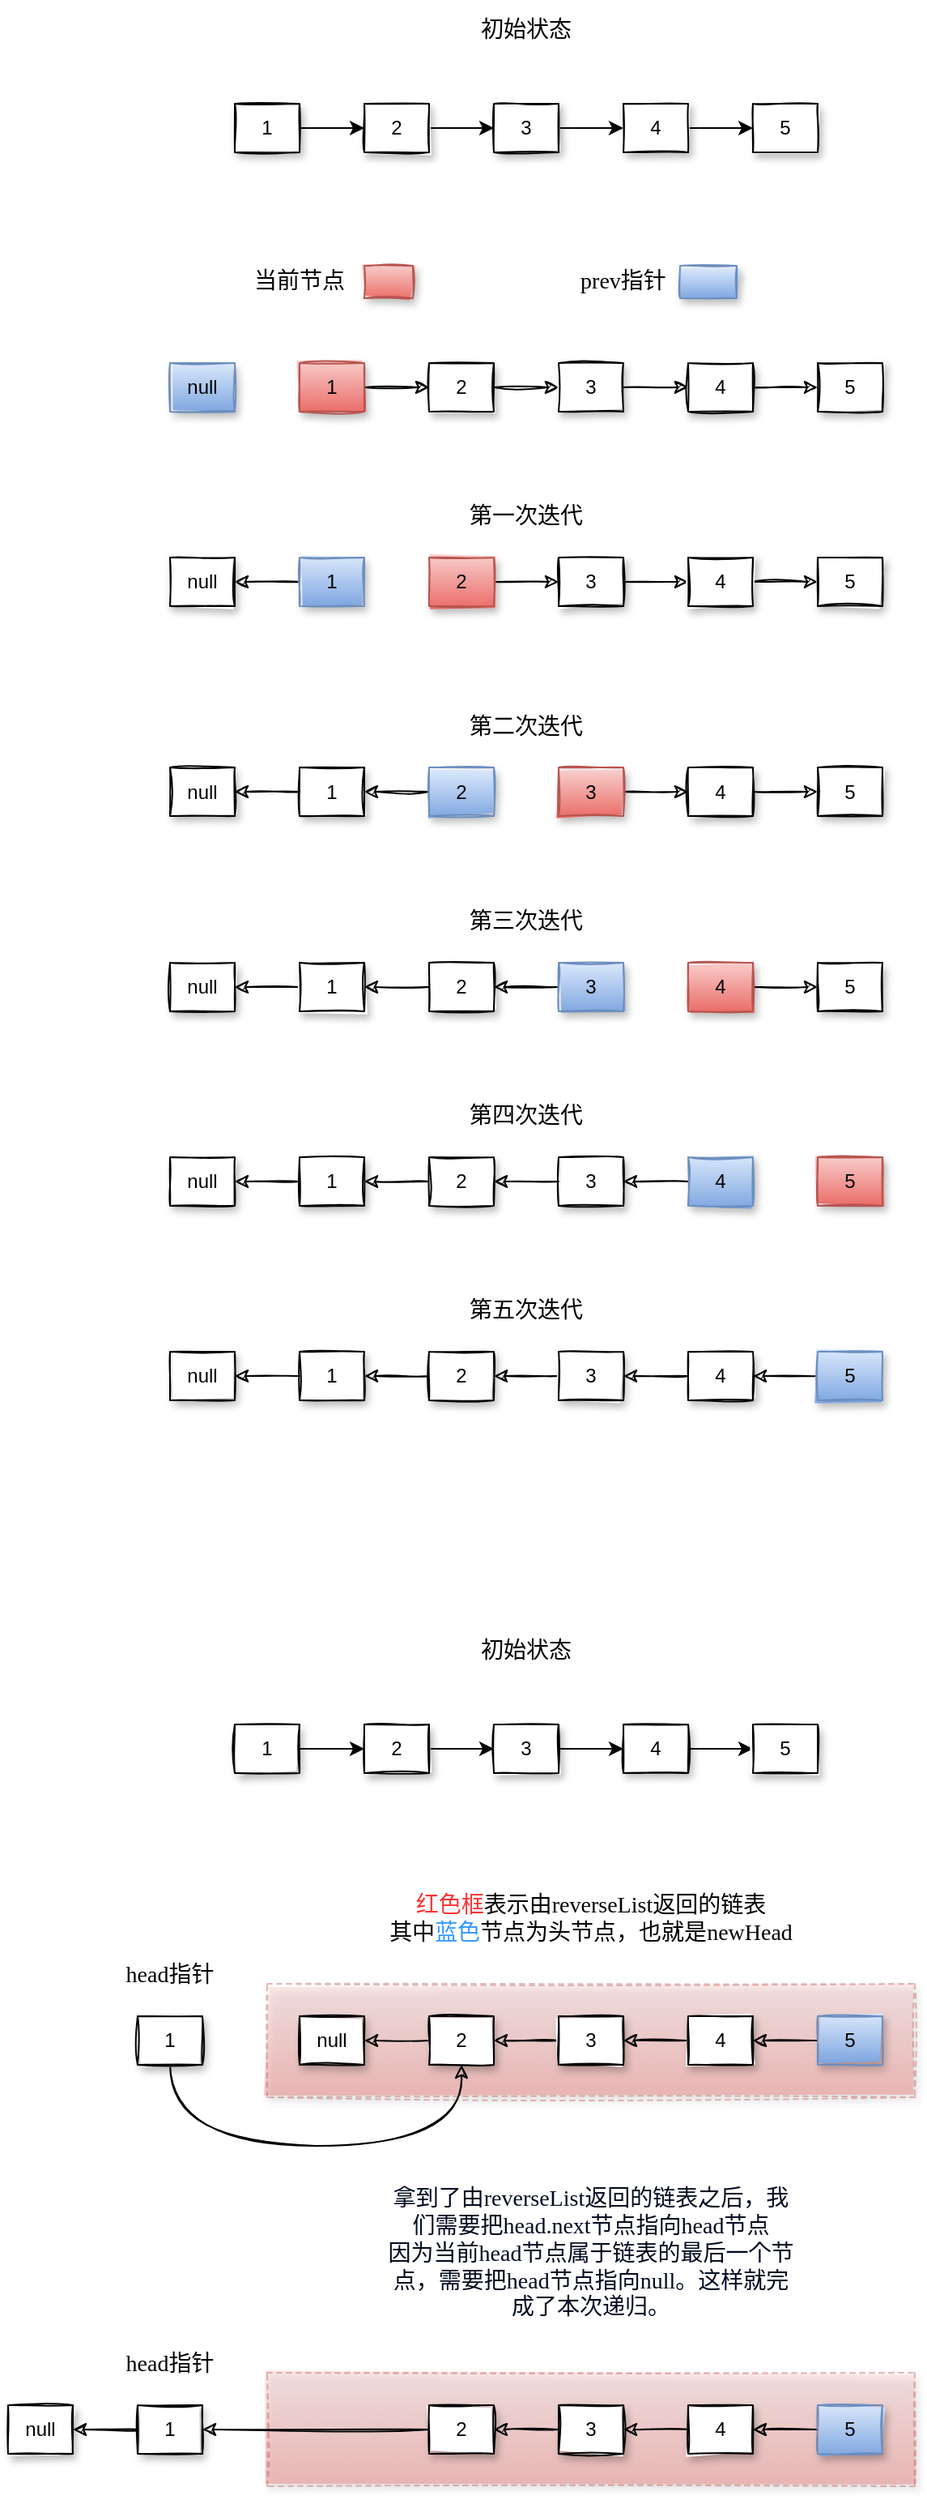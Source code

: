 <mxfile version="16.0.0" type="github">
  <diagram id="Mapb6CoFABpFHY_pfQJO" name="第 1 页">
    <mxGraphModel dx="1426" dy="794" grid="1" gridSize="10" guides="1" tooltips="1" connect="1" arrows="1" fold="1" page="1" pageScale="1" pageWidth="827" pageHeight="1169" background="#ffffff" math="0" shadow="0">
      <root>
        <mxCell id="0" />
        <mxCell id="1" parent="0" />
        <mxCell id="Yzk4ijdV4WM66uibdq7K-96" value="" style="rounded=0;whiteSpace=wrap;html=1;shadow=1;sketch=1;fontFamily=Comic Sans MS;fontSize=14;opacity=40;dashed=1;fillColor=#f8cecc;gradientColor=#ea6b66;strokeColor=#b85450;" parent="1" vertex="1">
          <mxGeometry x="260" y="1320" width="400" height="70" as="geometry" />
        </mxCell>
        <mxCell id="Yzk4ijdV4WM66uibdq7K-3" value="" style="edgeStyle=orthogonalEdgeStyle;rounded=0;orthogonalLoop=1;jettySize=auto;html=1;" parent="1" source="Yzk4ijdV4WM66uibdq7K-1" target="Yzk4ijdV4WM66uibdq7K-2" edge="1">
          <mxGeometry relative="1" as="geometry" />
        </mxCell>
        <mxCell id="Yzk4ijdV4WM66uibdq7K-1" value="1" style="rounded=0;whiteSpace=wrap;html=1;shadow=1;sketch=1;" parent="1" vertex="1">
          <mxGeometry x="240" y="160" width="40" height="30" as="geometry" />
        </mxCell>
        <mxCell id="Yzk4ijdV4WM66uibdq7K-5" value="" style="edgeStyle=orthogonalEdgeStyle;rounded=0;orthogonalLoop=1;jettySize=auto;html=1;" parent="1" source="Yzk4ijdV4WM66uibdq7K-2" target="Yzk4ijdV4WM66uibdq7K-4" edge="1">
          <mxGeometry relative="1" as="geometry" />
        </mxCell>
        <mxCell id="Yzk4ijdV4WM66uibdq7K-2" value="2" style="rounded=0;whiteSpace=wrap;html=1;shadow=1;sketch=1;" parent="1" vertex="1">
          <mxGeometry x="320" y="160" width="40" height="30" as="geometry" />
        </mxCell>
        <mxCell id="Yzk4ijdV4WM66uibdq7K-7" value="" style="edgeStyle=orthogonalEdgeStyle;rounded=0;orthogonalLoop=1;jettySize=auto;html=1;" parent="1" source="Yzk4ijdV4WM66uibdq7K-4" target="Yzk4ijdV4WM66uibdq7K-6" edge="1">
          <mxGeometry relative="1" as="geometry" />
        </mxCell>
        <mxCell id="Yzk4ijdV4WM66uibdq7K-4" value="3" style="rounded=0;whiteSpace=wrap;html=1;shadow=1;sketch=1;" parent="1" vertex="1">
          <mxGeometry x="400" y="160" width="40" height="30" as="geometry" />
        </mxCell>
        <mxCell id="Yzk4ijdV4WM66uibdq7K-9" value="" style="edgeStyle=orthogonalEdgeStyle;rounded=0;orthogonalLoop=1;jettySize=auto;html=1;" parent="1" source="Yzk4ijdV4WM66uibdq7K-6" target="Yzk4ijdV4WM66uibdq7K-8" edge="1">
          <mxGeometry relative="1" as="geometry" />
        </mxCell>
        <mxCell id="Yzk4ijdV4WM66uibdq7K-6" value="4" style="rounded=0;whiteSpace=wrap;html=1;shadow=1;sketch=1;" parent="1" vertex="1">
          <mxGeometry x="480" y="160" width="40" height="30" as="geometry" />
        </mxCell>
        <mxCell id="Yzk4ijdV4WM66uibdq7K-8" value="5" style="rounded=0;whiteSpace=wrap;html=1;shadow=1;sketch=1;" parent="1" vertex="1">
          <mxGeometry x="560" y="160" width="40" height="30" as="geometry" />
        </mxCell>
        <mxCell id="Yzk4ijdV4WM66uibdq7K-10" value="null" style="rounded=0;whiteSpace=wrap;html=1;shadow=1;sketch=1;fillColor=#dae8fc;gradientColor=#7ea6e0;strokeColor=#6c8ebf;" parent="1" vertex="1">
          <mxGeometry x="200" y="320" width="40" height="30" as="geometry" />
        </mxCell>
        <mxCell id="Yzk4ijdV4WM66uibdq7K-12" value="" style="edgeStyle=orthogonalEdgeStyle;rounded=0;orthogonalLoop=1;jettySize=auto;html=1;sketch=1;" parent="1" source="Yzk4ijdV4WM66uibdq7K-13" target="Yzk4ijdV4WM66uibdq7K-15" edge="1">
          <mxGeometry relative="1" as="geometry" />
        </mxCell>
        <mxCell id="Yzk4ijdV4WM66uibdq7K-13" value="1" style="rounded=0;whiteSpace=wrap;html=1;shadow=1;sketch=1;fillColor=#f8cecc;gradientColor=#ea6b66;strokeColor=#b85450;" parent="1" vertex="1">
          <mxGeometry x="280" y="320" width="40" height="30" as="geometry" />
        </mxCell>
        <mxCell id="Yzk4ijdV4WM66uibdq7K-14" value="" style="edgeStyle=orthogonalEdgeStyle;rounded=0;orthogonalLoop=1;jettySize=auto;html=1;sketch=1;" parent="1" source="Yzk4ijdV4WM66uibdq7K-15" target="Yzk4ijdV4WM66uibdq7K-17" edge="1">
          <mxGeometry relative="1" as="geometry" />
        </mxCell>
        <mxCell id="Yzk4ijdV4WM66uibdq7K-15" value="2" style="rounded=0;whiteSpace=wrap;html=1;shadow=1;sketch=1;" parent="1" vertex="1">
          <mxGeometry x="360" y="320" width="40" height="30" as="geometry" />
        </mxCell>
        <mxCell id="Yzk4ijdV4WM66uibdq7K-16" value="" style="edgeStyle=orthogonalEdgeStyle;rounded=0;orthogonalLoop=1;jettySize=auto;html=1;sketch=1;" parent="1" source="Yzk4ijdV4WM66uibdq7K-17" target="Yzk4ijdV4WM66uibdq7K-19" edge="1">
          <mxGeometry relative="1" as="geometry" />
        </mxCell>
        <mxCell id="Yzk4ijdV4WM66uibdq7K-17" value="3" style="rounded=0;whiteSpace=wrap;html=1;shadow=1;sketch=1;" parent="1" vertex="1">
          <mxGeometry x="440" y="320" width="40" height="30" as="geometry" />
        </mxCell>
        <mxCell id="Yzk4ijdV4WM66uibdq7K-18" value="" style="edgeStyle=orthogonalEdgeStyle;rounded=0;orthogonalLoop=1;jettySize=auto;html=1;sketch=1;" parent="1" source="Yzk4ijdV4WM66uibdq7K-19" target="Yzk4ijdV4WM66uibdq7K-20" edge="1">
          <mxGeometry relative="1" as="geometry" />
        </mxCell>
        <mxCell id="Yzk4ijdV4WM66uibdq7K-19" value="4" style="rounded=0;whiteSpace=wrap;html=1;shadow=1;sketch=1;" parent="1" vertex="1">
          <mxGeometry x="520" y="320" width="40" height="30" as="geometry" />
        </mxCell>
        <mxCell id="Yzk4ijdV4WM66uibdq7K-20" value="5" style="rounded=0;whiteSpace=wrap;html=1;shadow=1;sketch=1;" parent="1" vertex="1">
          <mxGeometry x="600" y="320" width="40" height="30" as="geometry" />
        </mxCell>
        <mxCell id="Yzk4ijdV4WM66uibdq7K-21" value="" style="rounded=0;whiteSpace=wrap;html=1;shadow=1;sketch=1;fillColor=#f8cecc;gradientColor=#ea6b66;strokeColor=#b85450;" parent="1" vertex="1">
          <mxGeometry x="320" y="260" width="30" height="20" as="geometry" />
        </mxCell>
        <mxCell id="Yzk4ijdV4WM66uibdq7K-22" value="" style="rounded=0;whiteSpace=wrap;html=1;shadow=1;sketch=1;fillColor=#dae8fc;gradientColor=#7ea6e0;strokeColor=#6c8ebf;" parent="1" vertex="1">
          <mxGeometry x="515" y="260" width="35" height="20" as="geometry" />
        </mxCell>
        <mxCell id="Yzk4ijdV4WM66uibdq7K-24" value="&lt;font style=&quot;font-size: 14px&quot; face=&quot;Comic Sans MS&quot;&gt;prev指针&lt;/font&gt;" style="text;html=1;strokeColor=none;fillColor=none;align=center;verticalAlign=middle;whiteSpace=wrap;rounded=0;shadow=1;sketch=1;" parent="1" vertex="1">
          <mxGeometry x="450" y="255" width="60" height="30" as="geometry" />
        </mxCell>
        <mxCell id="Yzk4ijdV4WM66uibdq7K-25" value="&lt;font face=&quot;Comic Sans MS&quot; style=&quot;font-size: 14px&quot;&gt;当前节点&lt;/font&gt;" style="text;html=1;strokeColor=none;fillColor=none;align=center;verticalAlign=middle;whiteSpace=wrap;rounded=0;shadow=1;sketch=1;" parent="1" vertex="1">
          <mxGeometry x="250" y="255" width="60" height="30" as="geometry" />
        </mxCell>
        <mxCell id="Yzk4ijdV4WM66uibdq7K-26" value="null" style="rounded=0;whiteSpace=wrap;html=1;shadow=1;sketch=1;" parent="1" vertex="1">
          <mxGeometry x="200" y="440" width="40" height="30" as="geometry" />
        </mxCell>
        <mxCell id="Yzk4ijdV4WM66uibdq7K-36" style="edgeStyle=orthogonalEdgeStyle;rounded=0;orthogonalLoop=1;jettySize=auto;html=1;exitX=0;exitY=0.5;exitDx=0;exitDy=0;entryX=1;entryY=0.5;entryDx=0;entryDy=0;fontFamily=Comic Sans MS;fontSize=14;sketch=1;" parent="1" source="Yzk4ijdV4WM66uibdq7K-28" target="Yzk4ijdV4WM66uibdq7K-26" edge="1">
          <mxGeometry relative="1" as="geometry" />
        </mxCell>
        <mxCell id="Yzk4ijdV4WM66uibdq7K-28" value="1" style="rounded=0;whiteSpace=wrap;html=1;shadow=1;sketch=1;fillColor=#dae8fc;gradientColor=#7ea6e0;strokeColor=#6c8ebf;" parent="1" vertex="1">
          <mxGeometry x="280" y="440" width="40" height="30" as="geometry" />
        </mxCell>
        <mxCell id="Yzk4ijdV4WM66uibdq7K-29" value="" style="edgeStyle=orthogonalEdgeStyle;rounded=0;orthogonalLoop=1;jettySize=auto;html=1;sketch=1;" parent="1" source="Yzk4ijdV4WM66uibdq7K-30" target="Yzk4ijdV4WM66uibdq7K-32" edge="1">
          <mxGeometry relative="1" as="geometry" />
        </mxCell>
        <mxCell id="Yzk4ijdV4WM66uibdq7K-30" value="2" style="rounded=0;whiteSpace=wrap;html=1;shadow=1;sketch=1;fillColor=#f8cecc;gradientColor=#ea6b66;strokeColor=#b85450;" parent="1" vertex="1">
          <mxGeometry x="360" y="440" width="40" height="30" as="geometry" />
        </mxCell>
        <mxCell id="Yzk4ijdV4WM66uibdq7K-31" value="" style="edgeStyle=orthogonalEdgeStyle;rounded=0;orthogonalLoop=1;jettySize=auto;html=1;sketch=1;" parent="1" source="Yzk4ijdV4WM66uibdq7K-32" target="Yzk4ijdV4WM66uibdq7K-34" edge="1">
          <mxGeometry relative="1" as="geometry" />
        </mxCell>
        <mxCell id="Yzk4ijdV4WM66uibdq7K-32" value="3" style="rounded=0;whiteSpace=wrap;html=1;shadow=1;sketch=1;" parent="1" vertex="1">
          <mxGeometry x="440" y="440" width="40" height="30" as="geometry" />
        </mxCell>
        <mxCell id="Yzk4ijdV4WM66uibdq7K-33" value="" style="edgeStyle=orthogonalEdgeStyle;rounded=0;orthogonalLoop=1;jettySize=auto;html=1;sketch=1;" parent="1" source="Yzk4ijdV4WM66uibdq7K-34" target="Yzk4ijdV4WM66uibdq7K-35" edge="1">
          <mxGeometry relative="1" as="geometry" />
        </mxCell>
        <mxCell id="Yzk4ijdV4WM66uibdq7K-34" value="4" style="rounded=0;whiteSpace=wrap;html=1;shadow=1;sketch=1;" parent="1" vertex="1">
          <mxGeometry x="520" y="440" width="40" height="30" as="geometry" />
        </mxCell>
        <mxCell id="Yzk4ijdV4WM66uibdq7K-35" value="5" style="rounded=0;whiteSpace=wrap;html=1;shadow=1;sketch=1;" parent="1" vertex="1">
          <mxGeometry x="600" y="440" width="40" height="30" as="geometry" />
        </mxCell>
        <mxCell id="Yzk4ijdV4WM66uibdq7K-37" value="null" style="rounded=0;whiteSpace=wrap;html=1;shadow=1;sketch=1;" parent="1" vertex="1">
          <mxGeometry x="200" y="569.5" width="40" height="30" as="geometry" />
        </mxCell>
        <mxCell id="Yzk4ijdV4WM66uibdq7K-38" style="edgeStyle=orthogonalEdgeStyle;rounded=0;orthogonalLoop=1;jettySize=auto;html=1;exitX=0;exitY=0.5;exitDx=0;exitDy=0;entryX=1;entryY=0.5;entryDx=0;entryDy=0;fontFamily=Comic Sans MS;fontSize=14;sketch=1;" parent="1" source="Yzk4ijdV4WM66uibdq7K-39" target="Yzk4ijdV4WM66uibdq7K-37" edge="1">
          <mxGeometry relative="1" as="geometry" />
        </mxCell>
        <mxCell id="Yzk4ijdV4WM66uibdq7K-39" value="1" style="rounded=0;whiteSpace=wrap;html=1;shadow=1;sketch=1;" parent="1" vertex="1">
          <mxGeometry x="280" y="569.5" width="40" height="30" as="geometry" />
        </mxCell>
        <mxCell id="Yzk4ijdV4WM66uibdq7K-47" style="edgeStyle=orthogonalEdgeStyle;rounded=0;orthogonalLoop=1;jettySize=auto;html=1;exitX=0;exitY=0.5;exitDx=0;exitDy=0;fontFamily=Comic Sans MS;fontSize=14;sketch=1;" parent="1" source="Yzk4ijdV4WM66uibdq7K-41" target="Yzk4ijdV4WM66uibdq7K-39" edge="1">
          <mxGeometry relative="1" as="geometry" />
        </mxCell>
        <mxCell id="Yzk4ijdV4WM66uibdq7K-41" value="2" style="rounded=0;whiteSpace=wrap;html=1;shadow=1;sketch=1;fillColor=#dae8fc;gradientColor=#7ea6e0;strokeColor=#6c8ebf;" parent="1" vertex="1">
          <mxGeometry x="360" y="569.5" width="40" height="30" as="geometry" />
        </mxCell>
        <mxCell id="Yzk4ijdV4WM66uibdq7K-42" value="" style="edgeStyle=orthogonalEdgeStyle;rounded=0;orthogonalLoop=1;jettySize=auto;html=1;sketch=1;" parent="1" source="Yzk4ijdV4WM66uibdq7K-43" target="Yzk4ijdV4WM66uibdq7K-45" edge="1">
          <mxGeometry relative="1" as="geometry" />
        </mxCell>
        <mxCell id="Yzk4ijdV4WM66uibdq7K-43" value="3" style="rounded=0;whiteSpace=wrap;html=1;shadow=1;sketch=1;fillColor=#f8cecc;gradientColor=#ea6b66;strokeColor=#b85450;" parent="1" vertex="1">
          <mxGeometry x="440" y="569.5" width="40" height="30" as="geometry" />
        </mxCell>
        <mxCell id="Yzk4ijdV4WM66uibdq7K-44" value="" style="edgeStyle=orthogonalEdgeStyle;rounded=0;orthogonalLoop=1;jettySize=auto;html=1;sketch=1;" parent="1" source="Yzk4ijdV4WM66uibdq7K-45" target="Yzk4ijdV4WM66uibdq7K-46" edge="1">
          <mxGeometry relative="1" as="geometry" />
        </mxCell>
        <mxCell id="Yzk4ijdV4WM66uibdq7K-45" value="4" style="rounded=0;whiteSpace=wrap;html=1;shadow=1;sketch=1;" parent="1" vertex="1">
          <mxGeometry x="520" y="569.5" width="40" height="30" as="geometry" />
        </mxCell>
        <mxCell id="Yzk4ijdV4WM66uibdq7K-46" value="5" style="rounded=0;whiteSpace=wrap;html=1;shadow=1;sketch=1;" parent="1" vertex="1">
          <mxGeometry x="600" y="569.5" width="40" height="30" as="geometry" />
        </mxCell>
        <mxCell id="Yzk4ijdV4WM66uibdq7K-48" value="null" style="rounded=0;whiteSpace=wrap;html=1;shadow=1;sketch=1;" parent="1" vertex="1">
          <mxGeometry x="200" y="690" width="40" height="30" as="geometry" />
        </mxCell>
        <mxCell id="Yzk4ijdV4WM66uibdq7K-49" style="edgeStyle=orthogonalEdgeStyle;rounded=0;orthogonalLoop=1;jettySize=auto;html=1;exitX=0;exitY=0.5;exitDx=0;exitDy=0;entryX=1;entryY=0.5;entryDx=0;entryDy=0;fontFamily=Comic Sans MS;fontSize=14;sketch=1;" parent="1" source="Yzk4ijdV4WM66uibdq7K-50" target="Yzk4ijdV4WM66uibdq7K-48" edge="1">
          <mxGeometry relative="1" as="geometry" />
        </mxCell>
        <mxCell id="Yzk4ijdV4WM66uibdq7K-50" value="1" style="rounded=0;whiteSpace=wrap;html=1;shadow=1;sketch=1;" parent="1" vertex="1">
          <mxGeometry x="280" y="690" width="40" height="30" as="geometry" />
        </mxCell>
        <mxCell id="Yzk4ijdV4WM66uibdq7K-51" style="edgeStyle=orthogonalEdgeStyle;rounded=0;orthogonalLoop=1;jettySize=auto;html=1;exitX=0;exitY=0.5;exitDx=0;exitDy=0;fontFamily=Comic Sans MS;fontSize=14;sketch=1;" parent="1" source="Yzk4ijdV4WM66uibdq7K-52" target="Yzk4ijdV4WM66uibdq7K-50" edge="1">
          <mxGeometry relative="1" as="geometry" />
        </mxCell>
        <mxCell id="Yzk4ijdV4WM66uibdq7K-52" value="2" style="rounded=0;whiteSpace=wrap;html=1;shadow=1;sketch=1;" parent="1" vertex="1">
          <mxGeometry x="360" y="690" width="40" height="30" as="geometry" />
        </mxCell>
        <mxCell id="Yzk4ijdV4WM66uibdq7K-58" style="edgeStyle=orthogonalEdgeStyle;rounded=0;orthogonalLoop=1;jettySize=auto;html=1;exitX=0;exitY=0.5;exitDx=0;exitDy=0;entryX=1;entryY=0.5;entryDx=0;entryDy=0;fontFamily=Comic Sans MS;fontSize=14;sketch=1;" parent="1" source="Yzk4ijdV4WM66uibdq7K-54" target="Yzk4ijdV4WM66uibdq7K-52" edge="1">
          <mxGeometry relative="1" as="geometry" />
        </mxCell>
        <mxCell id="Yzk4ijdV4WM66uibdq7K-54" value="3" style="rounded=0;whiteSpace=wrap;html=1;shadow=1;sketch=1;fillColor=#dae8fc;gradientColor=#7ea6e0;strokeColor=#6c8ebf;" parent="1" vertex="1">
          <mxGeometry x="440" y="690" width="40" height="30" as="geometry" />
        </mxCell>
        <mxCell id="Yzk4ijdV4WM66uibdq7K-55" value="" style="edgeStyle=orthogonalEdgeStyle;rounded=0;orthogonalLoop=1;jettySize=auto;html=1;sketch=1;" parent="1" source="Yzk4ijdV4WM66uibdq7K-56" target="Yzk4ijdV4WM66uibdq7K-57" edge="1">
          <mxGeometry relative="1" as="geometry" />
        </mxCell>
        <mxCell id="Yzk4ijdV4WM66uibdq7K-56" value="4" style="rounded=0;whiteSpace=wrap;html=1;shadow=1;sketch=1;fillColor=#f8cecc;gradientColor=#ea6b66;strokeColor=#b85450;" parent="1" vertex="1">
          <mxGeometry x="520" y="690" width="40" height="30" as="geometry" />
        </mxCell>
        <mxCell id="Yzk4ijdV4WM66uibdq7K-57" value="5" style="rounded=0;whiteSpace=wrap;html=1;shadow=1;sketch=1;" parent="1" vertex="1">
          <mxGeometry x="600" y="690" width="40" height="30" as="geometry" />
        </mxCell>
        <mxCell id="Yzk4ijdV4WM66uibdq7K-59" value="null" style="rounded=0;whiteSpace=wrap;html=1;shadow=1;sketch=1;" parent="1" vertex="1">
          <mxGeometry x="200" y="810" width="40" height="30" as="geometry" />
        </mxCell>
        <mxCell id="Yzk4ijdV4WM66uibdq7K-60" style="edgeStyle=orthogonalEdgeStyle;rounded=0;orthogonalLoop=1;jettySize=auto;html=1;exitX=0;exitY=0.5;exitDx=0;exitDy=0;entryX=1;entryY=0.5;entryDx=0;entryDy=0;fontFamily=Comic Sans MS;fontSize=14;sketch=1;" parent="1" source="Yzk4ijdV4WM66uibdq7K-61" target="Yzk4ijdV4WM66uibdq7K-59" edge="1">
          <mxGeometry relative="1" as="geometry" />
        </mxCell>
        <mxCell id="Yzk4ijdV4WM66uibdq7K-61" value="1" style="rounded=0;whiteSpace=wrap;html=1;shadow=1;sketch=1;" parent="1" vertex="1">
          <mxGeometry x="280" y="810" width="40" height="30" as="geometry" />
        </mxCell>
        <mxCell id="Yzk4ijdV4WM66uibdq7K-62" style="edgeStyle=orthogonalEdgeStyle;rounded=0;orthogonalLoop=1;jettySize=auto;html=1;exitX=0;exitY=0.5;exitDx=0;exitDy=0;fontFamily=Comic Sans MS;fontSize=14;sketch=1;" parent="1" source="Yzk4ijdV4WM66uibdq7K-63" target="Yzk4ijdV4WM66uibdq7K-61" edge="1">
          <mxGeometry relative="1" as="geometry" />
        </mxCell>
        <mxCell id="Yzk4ijdV4WM66uibdq7K-63" value="2" style="rounded=0;whiteSpace=wrap;html=1;shadow=1;sketch=1;" parent="1" vertex="1">
          <mxGeometry x="360" y="810" width="40" height="30" as="geometry" />
        </mxCell>
        <mxCell id="Yzk4ijdV4WM66uibdq7K-64" style="edgeStyle=orthogonalEdgeStyle;rounded=0;orthogonalLoop=1;jettySize=auto;html=1;exitX=0;exitY=0.5;exitDx=0;exitDy=0;entryX=1;entryY=0.5;entryDx=0;entryDy=0;fontFamily=Comic Sans MS;fontSize=14;sketch=1;" parent="1" source="Yzk4ijdV4WM66uibdq7K-65" target="Yzk4ijdV4WM66uibdq7K-63" edge="1">
          <mxGeometry relative="1" as="geometry" />
        </mxCell>
        <mxCell id="Yzk4ijdV4WM66uibdq7K-65" value="3" style="rounded=0;whiteSpace=wrap;html=1;shadow=1;sketch=1;" parent="1" vertex="1">
          <mxGeometry x="440" y="810" width="40" height="30" as="geometry" />
        </mxCell>
        <mxCell id="Yzk4ijdV4WM66uibdq7K-69" style="edgeStyle=orthogonalEdgeStyle;rounded=0;orthogonalLoop=1;jettySize=auto;html=1;exitX=0;exitY=0.5;exitDx=0;exitDy=0;entryX=1;entryY=0.5;entryDx=0;entryDy=0;fontFamily=Comic Sans MS;fontSize=14;sketch=1;" parent="1" source="Yzk4ijdV4WM66uibdq7K-67" target="Yzk4ijdV4WM66uibdq7K-65" edge="1">
          <mxGeometry relative="1" as="geometry" />
        </mxCell>
        <mxCell id="Yzk4ijdV4WM66uibdq7K-67" value="4" style="rounded=0;whiteSpace=wrap;html=1;shadow=1;sketch=1;fillColor=#dae8fc;gradientColor=#7ea6e0;strokeColor=#6c8ebf;" parent="1" vertex="1">
          <mxGeometry x="520" y="810" width="40" height="30" as="geometry" />
        </mxCell>
        <mxCell id="Yzk4ijdV4WM66uibdq7K-68" value="5" style="rounded=0;whiteSpace=wrap;html=1;shadow=1;sketch=1;fillColor=#f8cecc;gradientColor=#ea6b66;strokeColor=#b85450;" parent="1" vertex="1">
          <mxGeometry x="600" y="810" width="40" height="30" as="geometry" />
        </mxCell>
        <mxCell id="Yzk4ijdV4WM66uibdq7K-70" value="null" style="rounded=0;whiteSpace=wrap;html=1;shadow=1;sketch=1;" parent="1" vertex="1">
          <mxGeometry x="200" y="930" width="40" height="30" as="geometry" />
        </mxCell>
        <mxCell id="Yzk4ijdV4WM66uibdq7K-71" style="edgeStyle=orthogonalEdgeStyle;rounded=0;orthogonalLoop=1;jettySize=auto;html=1;exitX=0;exitY=0.5;exitDx=0;exitDy=0;entryX=1;entryY=0.5;entryDx=0;entryDy=0;fontFamily=Comic Sans MS;fontSize=14;sketch=1;" parent="1" source="Yzk4ijdV4WM66uibdq7K-72" target="Yzk4ijdV4WM66uibdq7K-70" edge="1">
          <mxGeometry relative="1" as="geometry" />
        </mxCell>
        <mxCell id="Yzk4ijdV4WM66uibdq7K-72" value="1" style="rounded=0;whiteSpace=wrap;html=1;shadow=1;sketch=1;" parent="1" vertex="1">
          <mxGeometry x="280" y="930" width="40" height="30" as="geometry" />
        </mxCell>
        <mxCell id="Yzk4ijdV4WM66uibdq7K-73" style="edgeStyle=orthogonalEdgeStyle;rounded=0;orthogonalLoop=1;jettySize=auto;html=1;exitX=0;exitY=0.5;exitDx=0;exitDy=0;fontFamily=Comic Sans MS;fontSize=14;sketch=1;" parent="1" source="Yzk4ijdV4WM66uibdq7K-74" target="Yzk4ijdV4WM66uibdq7K-72" edge="1">
          <mxGeometry relative="1" as="geometry" />
        </mxCell>
        <mxCell id="Yzk4ijdV4WM66uibdq7K-74" value="2" style="rounded=0;whiteSpace=wrap;html=1;shadow=1;sketch=1;" parent="1" vertex="1">
          <mxGeometry x="360" y="930" width="40" height="30" as="geometry" />
        </mxCell>
        <mxCell id="Yzk4ijdV4WM66uibdq7K-75" style="edgeStyle=orthogonalEdgeStyle;rounded=0;orthogonalLoop=1;jettySize=auto;html=1;exitX=0;exitY=0.5;exitDx=0;exitDy=0;entryX=1;entryY=0.5;entryDx=0;entryDy=0;fontFamily=Comic Sans MS;fontSize=14;sketch=1;" parent="1" source="Yzk4ijdV4WM66uibdq7K-76" target="Yzk4ijdV4WM66uibdq7K-74" edge="1">
          <mxGeometry relative="1" as="geometry" />
        </mxCell>
        <mxCell id="Yzk4ijdV4WM66uibdq7K-76" value="3" style="rounded=0;whiteSpace=wrap;html=1;shadow=1;sketch=1;" parent="1" vertex="1">
          <mxGeometry x="440" y="930" width="40" height="30" as="geometry" />
        </mxCell>
        <mxCell id="Yzk4ijdV4WM66uibdq7K-77" style="edgeStyle=orthogonalEdgeStyle;rounded=0;orthogonalLoop=1;jettySize=auto;html=1;exitX=0;exitY=0.5;exitDx=0;exitDy=0;entryX=1;entryY=0.5;entryDx=0;entryDy=0;fontFamily=Comic Sans MS;fontSize=14;sketch=1;" parent="1" source="Yzk4ijdV4WM66uibdq7K-78" target="Yzk4ijdV4WM66uibdq7K-76" edge="1">
          <mxGeometry relative="1" as="geometry" />
        </mxCell>
        <mxCell id="Yzk4ijdV4WM66uibdq7K-78" value="4" style="rounded=0;whiteSpace=wrap;html=1;shadow=1;sketch=1;" parent="1" vertex="1">
          <mxGeometry x="520" y="930" width="40" height="30" as="geometry" />
        </mxCell>
        <mxCell id="Yzk4ijdV4WM66uibdq7K-80" style="edgeStyle=orthogonalEdgeStyle;rounded=0;orthogonalLoop=1;jettySize=auto;html=1;exitX=0;exitY=0.5;exitDx=0;exitDy=0;entryX=1;entryY=0.5;entryDx=0;entryDy=0;fontFamily=Comic Sans MS;fontSize=14;sketch=1;" parent="1" source="Yzk4ijdV4WM66uibdq7K-79" target="Yzk4ijdV4WM66uibdq7K-78" edge="1">
          <mxGeometry relative="1" as="geometry" />
        </mxCell>
        <mxCell id="Yzk4ijdV4WM66uibdq7K-79" value="5" style="rounded=0;whiteSpace=wrap;html=1;shadow=1;sketch=1;fillColor=#dae8fc;gradientColor=#7ea6e0;strokeColor=#6c8ebf;" parent="1" vertex="1">
          <mxGeometry x="600" y="930" width="40" height="30" as="geometry" />
        </mxCell>
        <mxCell id="Yzk4ijdV4WM66uibdq7K-81" value="初始状态" style="text;html=1;strokeColor=none;fillColor=none;align=center;verticalAlign=middle;whiteSpace=wrap;rounded=0;shadow=1;sketch=1;fontFamily=Comic Sans MS;fontSize=14;" parent="1" vertex="1">
          <mxGeometry x="390" y="100" width="60" height="30" as="geometry" />
        </mxCell>
        <mxCell id="Yzk4ijdV4WM66uibdq7K-82" value="第一次迭代" style="text;html=1;strokeColor=none;fillColor=none;align=center;verticalAlign=middle;whiteSpace=wrap;rounded=0;shadow=1;sketch=1;fontFamily=Comic Sans MS;fontSize=14;" parent="1" vertex="1">
          <mxGeometry x="380" y="400" width="80" height="30" as="geometry" />
        </mxCell>
        <mxCell id="Yzk4ijdV4WM66uibdq7K-83" value="第二次迭代" style="text;html=1;strokeColor=none;fillColor=none;align=center;verticalAlign=middle;whiteSpace=wrap;rounded=0;shadow=1;sketch=1;fontFamily=Comic Sans MS;fontSize=14;" parent="1" vertex="1">
          <mxGeometry x="380" y="530" width="80" height="30" as="geometry" />
        </mxCell>
        <mxCell id="Yzk4ijdV4WM66uibdq7K-84" value="第三次迭代" style="text;html=1;strokeColor=none;fillColor=none;align=center;verticalAlign=middle;whiteSpace=wrap;rounded=0;shadow=1;sketch=1;fontFamily=Comic Sans MS;fontSize=14;" parent="1" vertex="1">
          <mxGeometry x="380" y="650" width="80" height="30" as="geometry" />
        </mxCell>
        <mxCell id="Yzk4ijdV4WM66uibdq7K-85" value="第四次迭代" style="text;html=1;strokeColor=none;fillColor=none;align=center;verticalAlign=middle;whiteSpace=wrap;rounded=0;shadow=1;sketch=1;fontFamily=Comic Sans MS;fontSize=14;" parent="1" vertex="1">
          <mxGeometry x="380" y="770" width="80" height="30" as="geometry" />
        </mxCell>
        <mxCell id="Yzk4ijdV4WM66uibdq7K-86" value="第五次迭代" style="text;html=1;strokeColor=none;fillColor=none;align=center;verticalAlign=middle;whiteSpace=wrap;rounded=0;shadow=1;sketch=1;fontFamily=Comic Sans MS;fontSize=14;" parent="1" vertex="1">
          <mxGeometry x="380" y="890" width="80" height="30" as="geometry" />
        </mxCell>
        <mxCell id="Yzk4ijdV4WM66uibdq7K-125" style="edgeStyle=orthogonalEdgeStyle;sketch=1;orthogonalLoop=1;jettySize=auto;html=1;exitX=0.5;exitY=1;exitDx=0;exitDy=0;entryX=0.5;entryY=1;entryDx=0;entryDy=0;fontFamily=Comic Sans MS;fontSize=14;fontColor=#000000;curved=1;" parent="1" source="Yzk4ijdV4WM66uibdq7K-88" target="Yzk4ijdV4WM66uibdq7K-92" edge="1">
          <mxGeometry relative="1" as="geometry">
            <Array as="points">
              <mxPoint x="200" y="1420" />
              <mxPoint x="380" y="1420" />
            </Array>
          </mxGeometry>
        </mxCell>
        <mxCell id="Yzk4ijdV4WM66uibdq7K-88" value="1" style="rounded=0;whiteSpace=wrap;html=1;shadow=1;sketch=1;" parent="1" vertex="1">
          <mxGeometry x="180" y="1340" width="40" height="30" as="geometry" />
        </mxCell>
        <mxCell id="Yzk4ijdV4WM66uibdq7K-90" value="null" style="rounded=0;whiteSpace=wrap;html=1;shadow=1;sketch=1;" parent="1" vertex="1">
          <mxGeometry x="280" y="1340" width="40" height="30" as="geometry" />
        </mxCell>
        <mxCell id="Yzk4ijdV4WM66uibdq7K-124" style="edgeStyle=orthogonalEdgeStyle;rounded=0;sketch=1;orthogonalLoop=1;jettySize=auto;html=1;exitX=0;exitY=0.5;exitDx=0;exitDy=0;entryX=1;entryY=0.5;entryDx=0;entryDy=0;fontFamily=Comic Sans MS;fontSize=14;fontColor=#000000;" parent="1" source="Yzk4ijdV4WM66uibdq7K-92" target="Yzk4ijdV4WM66uibdq7K-90" edge="1">
          <mxGeometry relative="1" as="geometry" />
        </mxCell>
        <mxCell id="Yzk4ijdV4WM66uibdq7K-92" value="2" style="rounded=0;whiteSpace=wrap;html=1;shadow=1;sketch=1;" parent="1" vertex="1">
          <mxGeometry x="360" y="1340" width="40" height="30" as="geometry" />
        </mxCell>
        <mxCell id="Yzk4ijdV4WM66uibdq7K-123" style="edgeStyle=orthogonalEdgeStyle;rounded=0;sketch=1;orthogonalLoop=1;jettySize=auto;html=1;exitX=0;exitY=0.5;exitDx=0;exitDy=0;entryX=1;entryY=0.5;entryDx=0;entryDy=0;fontFamily=Comic Sans MS;fontSize=14;fontColor=#000000;" parent="1" source="Yzk4ijdV4WM66uibdq7K-94" target="Yzk4ijdV4WM66uibdq7K-92" edge="1">
          <mxGeometry relative="1" as="geometry" />
        </mxCell>
        <mxCell id="Yzk4ijdV4WM66uibdq7K-94" value="3" style="rounded=0;whiteSpace=wrap;html=1;shadow=1;sketch=1;" parent="1" vertex="1">
          <mxGeometry x="440" y="1340" width="40" height="30" as="geometry" />
        </mxCell>
        <mxCell id="Yzk4ijdV4WM66uibdq7K-122" style="edgeStyle=orthogonalEdgeStyle;rounded=0;sketch=1;orthogonalLoop=1;jettySize=auto;html=1;exitX=0;exitY=0.5;exitDx=0;exitDy=0;entryX=1;entryY=0.5;entryDx=0;entryDy=0;fontFamily=Comic Sans MS;fontSize=14;fontColor=#000000;" parent="1" source="Yzk4ijdV4WM66uibdq7K-95" target="Yzk4ijdV4WM66uibdq7K-94" edge="1">
          <mxGeometry relative="1" as="geometry" />
        </mxCell>
        <mxCell id="Yzk4ijdV4WM66uibdq7K-95" value="4" style="rounded=0;whiteSpace=wrap;html=1;shadow=1;sketch=1;" parent="1" vertex="1">
          <mxGeometry x="520" y="1340" width="40" height="30" as="geometry" />
        </mxCell>
        <mxCell id="Yzk4ijdV4WM66uibdq7K-99" value="&lt;div class=&quot;okr-block-clipboard&quot;&gt;&lt;/div&gt;&lt;div&gt;&lt;font color=&quot;#ff3333&quot;&gt;红色框&lt;/font&gt;表示由reverseList返回的链表&lt;/div&gt;&lt;div&gt;其中&lt;font color=&quot;#3399ff&quot;&gt;蓝色&lt;/font&gt;节点为头节点，也就是&lt;span&gt;newHead &lt;/span&gt;&lt;/div&gt;&lt;div class=&quot;okr-block-clipboard&quot;&gt;&lt;/div&gt;" style="text;html=1;strokeColor=none;fillColor=none;align=center;verticalAlign=middle;whiteSpace=wrap;rounded=0;shadow=1;sketch=1;fontFamily=Comic Sans MS;fontSize=14;" parent="1" vertex="1">
          <mxGeometry x="330" y="1250" width="260" height="60" as="geometry" />
        </mxCell>
        <mxCell id="Yzk4ijdV4WM66uibdq7K-104" value="" style="edgeStyle=orthogonalEdgeStyle;rounded=0;orthogonalLoop=1;jettySize=auto;html=1;" parent="1" source="Yzk4ijdV4WM66uibdq7K-105" target="Yzk4ijdV4WM66uibdq7K-107" edge="1">
          <mxGeometry relative="1" as="geometry" />
        </mxCell>
        <mxCell id="Yzk4ijdV4WM66uibdq7K-105" value="1" style="rounded=0;whiteSpace=wrap;html=1;shadow=1;sketch=1;" parent="1" vertex="1">
          <mxGeometry x="240" y="1160" width="40" height="30" as="geometry" />
        </mxCell>
        <mxCell id="Yzk4ijdV4WM66uibdq7K-106" value="" style="edgeStyle=orthogonalEdgeStyle;rounded=0;orthogonalLoop=1;jettySize=auto;html=1;" parent="1" source="Yzk4ijdV4WM66uibdq7K-107" target="Yzk4ijdV4WM66uibdq7K-109" edge="1">
          <mxGeometry relative="1" as="geometry" />
        </mxCell>
        <mxCell id="Yzk4ijdV4WM66uibdq7K-107" value="2" style="rounded=0;whiteSpace=wrap;html=1;shadow=1;sketch=1;" parent="1" vertex="1">
          <mxGeometry x="320" y="1160" width="40" height="30" as="geometry" />
        </mxCell>
        <mxCell id="Yzk4ijdV4WM66uibdq7K-108" value="" style="edgeStyle=orthogonalEdgeStyle;rounded=0;orthogonalLoop=1;jettySize=auto;html=1;" parent="1" source="Yzk4ijdV4WM66uibdq7K-109" target="Yzk4ijdV4WM66uibdq7K-111" edge="1">
          <mxGeometry relative="1" as="geometry" />
        </mxCell>
        <mxCell id="Yzk4ijdV4WM66uibdq7K-109" value="3" style="rounded=0;whiteSpace=wrap;html=1;shadow=1;sketch=1;" parent="1" vertex="1">
          <mxGeometry x="400" y="1160" width="40" height="30" as="geometry" />
        </mxCell>
        <mxCell id="Yzk4ijdV4WM66uibdq7K-110" value="" style="edgeStyle=orthogonalEdgeStyle;rounded=0;orthogonalLoop=1;jettySize=auto;html=1;" parent="1" source="Yzk4ijdV4WM66uibdq7K-111" target="Yzk4ijdV4WM66uibdq7K-112" edge="1">
          <mxGeometry relative="1" as="geometry" />
        </mxCell>
        <mxCell id="Yzk4ijdV4WM66uibdq7K-111" value="4" style="rounded=0;whiteSpace=wrap;html=1;shadow=1;sketch=1;" parent="1" vertex="1">
          <mxGeometry x="480" y="1160" width="40" height="30" as="geometry" />
        </mxCell>
        <mxCell id="Yzk4ijdV4WM66uibdq7K-112" value="5" style="rounded=0;whiteSpace=wrap;html=1;shadow=1;sketch=1;" parent="1" vertex="1">
          <mxGeometry x="560" y="1160" width="40" height="30" as="geometry" />
        </mxCell>
        <mxCell id="Yzk4ijdV4WM66uibdq7K-113" value="初始状态" style="text;html=1;strokeColor=none;fillColor=none;align=center;verticalAlign=middle;whiteSpace=wrap;rounded=0;shadow=1;sketch=1;fontFamily=Comic Sans MS;fontSize=14;" parent="1" vertex="1">
          <mxGeometry x="390" y="1100" width="60" height="30" as="geometry" />
        </mxCell>
        <mxCell id="Yzk4ijdV4WM66uibdq7K-121" style="edgeStyle=orthogonalEdgeStyle;rounded=0;sketch=1;orthogonalLoop=1;jettySize=auto;html=1;exitX=0;exitY=0.5;exitDx=0;exitDy=0;fontFamily=Comic Sans MS;fontSize=14;fontColor=#000000;" parent="1" source="Yzk4ijdV4WM66uibdq7K-117" target="Yzk4ijdV4WM66uibdq7K-95" edge="1">
          <mxGeometry relative="1" as="geometry" />
        </mxCell>
        <mxCell id="Yzk4ijdV4WM66uibdq7K-117" value="5" style="rounded=0;whiteSpace=wrap;html=1;shadow=1;sketch=1;fillColor=#dae8fc;gradientColor=#7ea6e0;strokeColor=#6c8ebf;" parent="1" vertex="1">
          <mxGeometry x="600" y="1340" width="40" height="30" as="geometry" />
        </mxCell>
        <mxCell id="Yzk4ijdV4WM66uibdq7K-120" value="head指针" style="text;html=1;strokeColor=none;fillColor=none;align=center;verticalAlign=middle;whiteSpace=wrap;rounded=0;shadow=1;sketch=1;fontFamily=Comic Sans MS;fontSize=14;" parent="1" vertex="1">
          <mxGeometry x="160" y="1300" width="80" height="30" as="geometry" />
        </mxCell>
        <mxCell id="Yzk4ijdV4WM66uibdq7K-128" value="" style="rounded=0;whiteSpace=wrap;html=1;shadow=1;sketch=1;fontFamily=Comic Sans MS;fontSize=14;opacity=40;dashed=1;fillColor=#f8cecc;gradientColor=#ea6b66;strokeColor=#b85450;" parent="1" vertex="1">
          <mxGeometry x="260" y="1560" width="400" height="70" as="geometry" />
        </mxCell>
        <mxCell id="Yzk4ijdV4WM66uibdq7K-143" value="" style="edgeStyle=orthogonalEdgeStyle;curved=1;sketch=1;orthogonalLoop=1;jettySize=auto;html=1;fontFamily=Comic Sans MS;fontSize=14;fontColor=#3399FF;" parent="1" source="Yzk4ijdV4WM66uibdq7K-130" target="Yzk4ijdV4WM66uibdq7K-142" edge="1">
          <mxGeometry relative="1" as="geometry" />
        </mxCell>
        <mxCell id="Yzk4ijdV4WM66uibdq7K-130" value="1" style="rounded=0;whiteSpace=wrap;html=1;shadow=1;sketch=1;" parent="1" vertex="1">
          <mxGeometry x="180" y="1580" width="40" height="30" as="geometry" />
        </mxCell>
        <mxCell id="Yzk4ijdV4WM66uibdq7K-132" style="edgeStyle=orthogonalEdgeStyle;rounded=0;sketch=1;orthogonalLoop=1;jettySize=auto;html=1;exitX=0;exitY=0.5;exitDx=0;exitDy=0;entryX=1;entryY=0.5;entryDx=0;entryDy=0;fontFamily=Comic Sans MS;fontSize=14;fontColor=#000000;" parent="1" source="Yzk4ijdV4WM66uibdq7K-133" target="Yzk4ijdV4WM66uibdq7K-130" edge="1">
          <mxGeometry relative="1" as="geometry">
            <mxPoint x="320" y="1595" as="targetPoint" />
          </mxGeometry>
        </mxCell>
        <mxCell id="Yzk4ijdV4WM66uibdq7K-133" value="2" style="rounded=0;whiteSpace=wrap;html=1;shadow=1;sketch=1;" parent="1" vertex="1">
          <mxGeometry x="360" y="1580" width="40" height="30" as="geometry" />
        </mxCell>
        <mxCell id="Yzk4ijdV4WM66uibdq7K-134" style="edgeStyle=orthogonalEdgeStyle;rounded=0;sketch=1;orthogonalLoop=1;jettySize=auto;html=1;exitX=0;exitY=0.5;exitDx=0;exitDy=0;entryX=1;entryY=0.5;entryDx=0;entryDy=0;fontFamily=Comic Sans MS;fontSize=14;fontColor=#000000;" parent="1" source="Yzk4ijdV4WM66uibdq7K-135" target="Yzk4ijdV4WM66uibdq7K-133" edge="1">
          <mxGeometry relative="1" as="geometry" />
        </mxCell>
        <mxCell id="Yzk4ijdV4WM66uibdq7K-135" value="3" style="rounded=0;whiteSpace=wrap;html=1;shadow=1;sketch=1;" parent="1" vertex="1">
          <mxGeometry x="440" y="1580" width="40" height="30" as="geometry" />
        </mxCell>
        <mxCell id="Yzk4ijdV4WM66uibdq7K-136" style="edgeStyle=orthogonalEdgeStyle;rounded=0;sketch=1;orthogonalLoop=1;jettySize=auto;html=1;exitX=0;exitY=0.5;exitDx=0;exitDy=0;entryX=1;entryY=0.5;entryDx=0;entryDy=0;fontFamily=Comic Sans MS;fontSize=14;fontColor=#000000;" parent="1" source="Yzk4ijdV4WM66uibdq7K-137" target="Yzk4ijdV4WM66uibdq7K-135" edge="1">
          <mxGeometry relative="1" as="geometry" />
        </mxCell>
        <mxCell id="Yzk4ijdV4WM66uibdq7K-137" value="4" style="rounded=0;whiteSpace=wrap;html=1;shadow=1;sketch=1;" parent="1" vertex="1">
          <mxGeometry x="520" y="1580" width="40" height="30" as="geometry" />
        </mxCell>
        <mxCell id="Yzk4ijdV4WM66uibdq7K-139" style="edgeStyle=orthogonalEdgeStyle;rounded=0;sketch=1;orthogonalLoop=1;jettySize=auto;html=1;exitX=0;exitY=0.5;exitDx=0;exitDy=0;fontFamily=Comic Sans MS;fontSize=14;fontColor=#000000;" parent="1" source="Yzk4ijdV4WM66uibdq7K-140" target="Yzk4ijdV4WM66uibdq7K-137" edge="1">
          <mxGeometry relative="1" as="geometry" />
        </mxCell>
        <mxCell id="Yzk4ijdV4WM66uibdq7K-140" value="5" style="rounded=0;whiteSpace=wrap;html=1;shadow=1;sketch=1;fillColor=#dae8fc;gradientColor=#7ea6e0;strokeColor=#6c8ebf;" parent="1" vertex="1">
          <mxGeometry x="600" y="1580" width="40" height="30" as="geometry" />
        </mxCell>
        <mxCell id="Yzk4ijdV4WM66uibdq7K-142" value="null" style="rounded=0;whiteSpace=wrap;html=1;shadow=1;sketch=1;" parent="1" vertex="1">
          <mxGeometry x="100" y="1580" width="40" height="30" as="geometry" />
        </mxCell>
        <mxCell id="Yzk4ijdV4WM66uibdq7K-144" value="&lt;div class=&quot;okr-block-clipboard&quot;&gt;&lt;/div&gt;&lt;div&gt;&lt;font color=&quot;#000a20&quot;&gt;拿到了由reverseList返回的链表之后，我们需要把head.next节点指向head节点&lt;/font&gt;&lt;/div&gt;&lt;div&gt;&lt;font color=&quot;#000a20&quot;&gt;因为当前head节点属于链表的最后一个节点，需要把head节点指向null。这样就完成了本次递归。&lt;/font&gt;&lt;/div&gt;&lt;br&gt;&lt;div class=&quot;okr-block-clipboard&quot;&gt;&lt;/div&gt;" style="text;html=1;strokeColor=none;fillColor=none;align=center;verticalAlign=middle;whiteSpace=wrap;rounded=0;shadow=1;sketch=1;fontFamily=Comic Sans MS;fontSize=14;" parent="1" vertex="1">
          <mxGeometry x="330" y="1450" width="260" height="90" as="geometry" />
        </mxCell>
        <mxCell id="Yzk4ijdV4WM66uibdq7K-145" value="head指针" style="text;html=1;strokeColor=none;fillColor=none;align=center;verticalAlign=middle;whiteSpace=wrap;rounded=0;shadow=1;sketch=1;fontFamily=Comic Sans MS;fontSize=14;" parent="1" vertex="1">
          <mxGeometry x="160" y="1540" width="80" height="30" as="geometry" />
        </mxCell>
      </root>
    </mxGraphModel>
  </diagram>
</mxfile>
